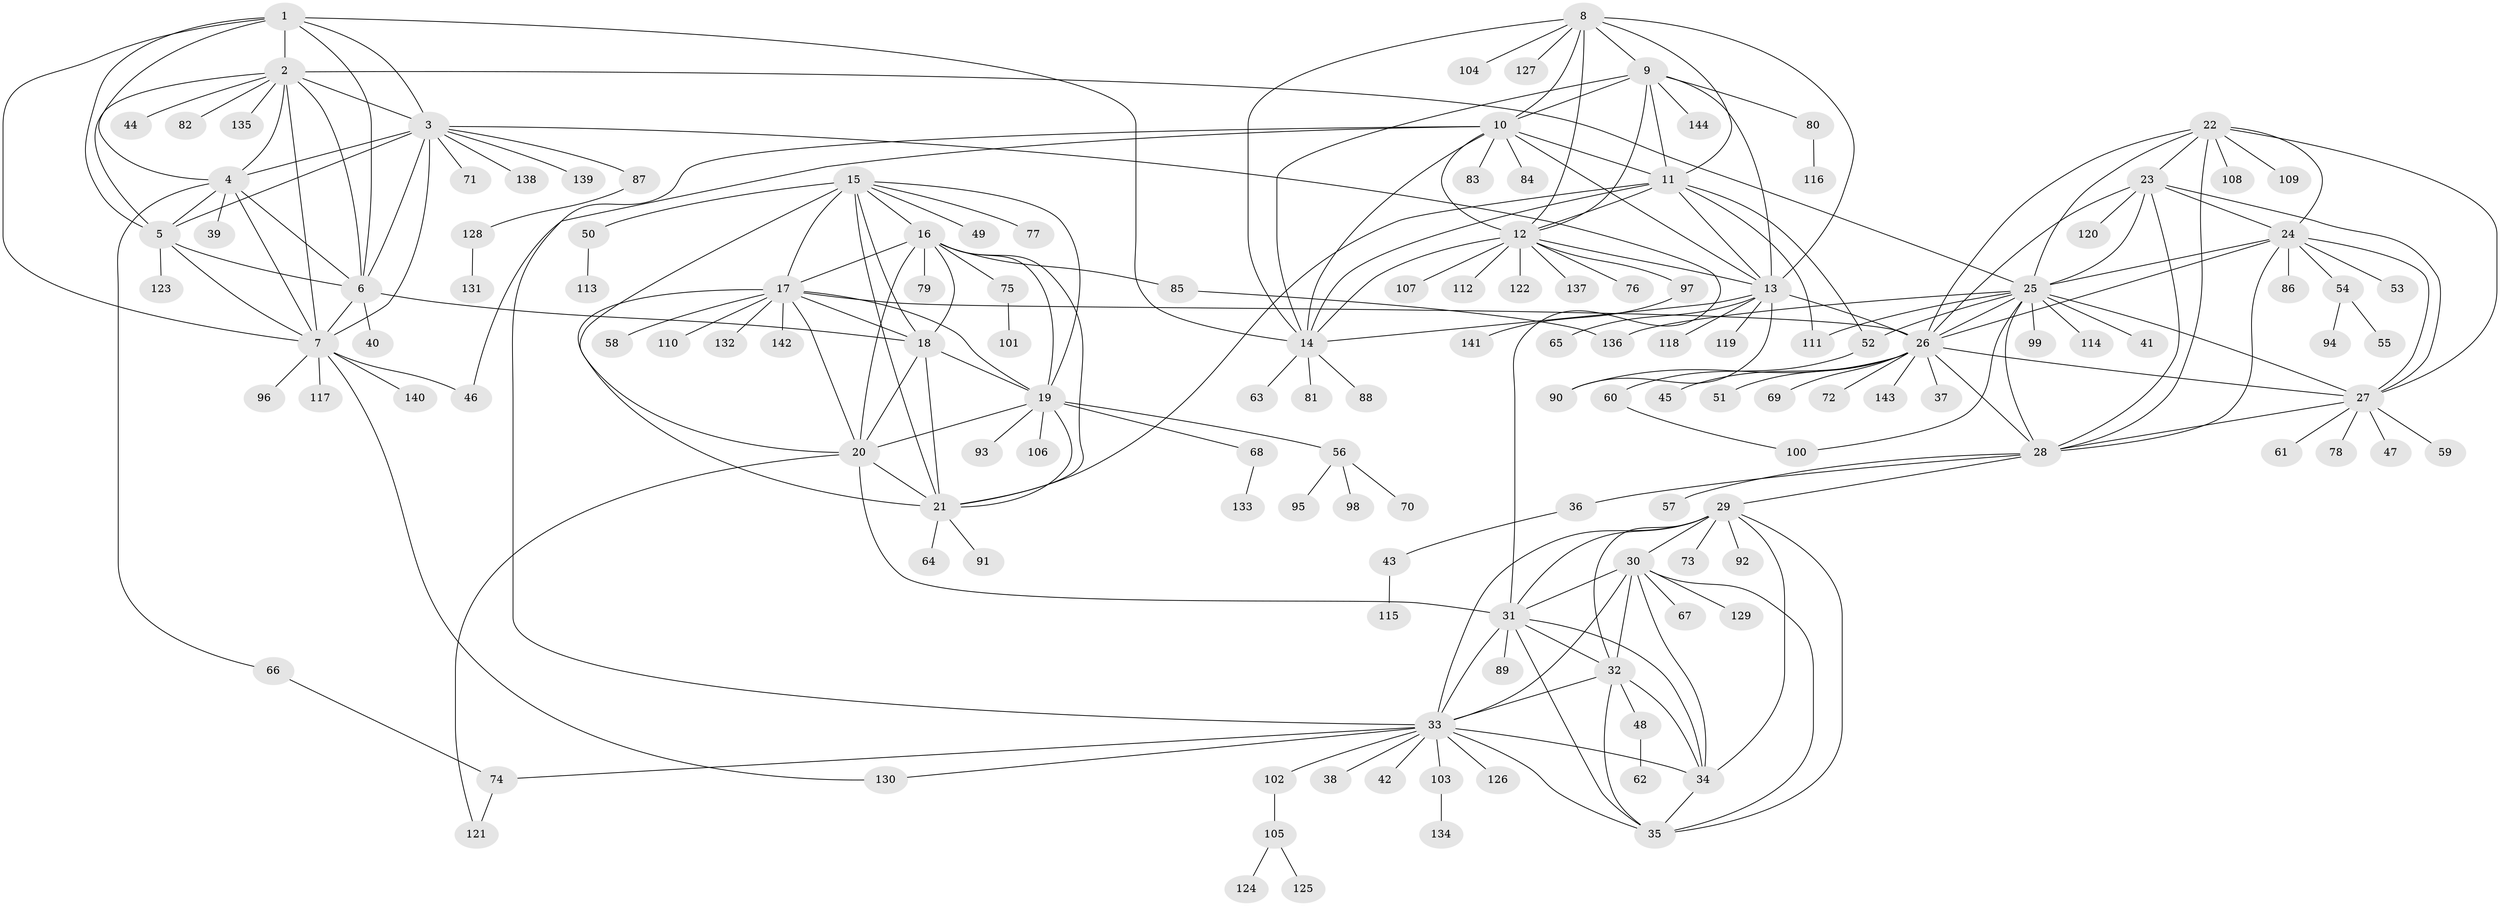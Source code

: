 // coarse degree distribution, {13: 0.009174311926605505, 11: 0.009174311926605505, 9: 0.027522935779816515, 5: 0.03669724770642202, 10: 0.027522935779816515, 6: 0.045871559633027525, 12: 0.027522935779816515, 7: 0.027522935779816515, 15: 0.009174311926605505, 16: 0.009174311926605505, 2: 0.11926605504587157, 1: 0.6238532110091743, 3: 0.027522935779816515}
// Generated by graph-tools (version 1.1) at 2025/24/03/03/25 07:24:13]
// undirected, 144 vertices, 233 edges
graph export_dot {
graph [start="1"]
  node [color=gray90,style=filled];
  1;
  2;
  3;
  4;
  5;
  6;
  7;
  8;
  9;
  10;
  11;
  12;
  13;
  14;
  15;
  16;
  17;
  18;
  19;
  20;
  21;
  22;
  23;
  24;
  25;
  26;
  27;
  28;
  29;
  30;
  31;
  32;
  33;
  34;
  35;
  36;
  37;
  38;
  39;
  40;
  41;
  42;
  43;
  44;
  45;
  46;
  47;
  48;
  49;
  50;
  51;
  52;
  53;
  54;
  55;
  56;
  57;
  58;
  59;
  60;
  61;
  62;
  63;
  64;
  65;
  66;
  67;
  68;
  69;
  70;
  71;
  72;
  73;
  74;
  75;
  76;
  77;
  78;
  79;
  80;
  81;
  82;
  83;
  84;
  85;
  86;
  87;
  88;
  89;
  90;
  91;
  92;
  93;
  94;
  95;
  96;
  97;
  98;
  99;
  100;
  101;
  102;
  103;
  104;
  105;
  106;
  107;
  108;
  109;
  110;
  111;
  112;
  113;
  114;
  115;
  116;
  117;
  118;
  119;
  120;
  121;
  122;
  123;
  124;
  125;
  126;
  127;
  128;
  129;
  130;
  131;
  132;
  133;
  134;
  135;
  136;
  137;
  138;
  139;
  140;
  141;
  142;
  143;
  144;
  1 -- 2;
  1 -- 3;
  1 -- 4;
  1 -- 5;
  1 -- 6;
  1 -- 7;
  1 -- 14;
  2 -- 3;
  2 -- 4;
  2 -- 5;
  2 -- 6;
  2 -- 7;
  2 -- 25;
  2 -- 44;
  2 -- 82;
  2 -- 135;
  3 -- 4;
  3 -- 5;
  3 -- 6;
  3 -- 7;
  3 -- 31;
  3 -- 71;
  3 -- 87;
  3 -- 138;
  3 -- 139;
  4 -- 5;
  4 -- 6;
  4 -- 7;
  4 -- 39;
  4 -- 66;
  5 -- 6;
  5 -- 7;
  5 -- 123;
  6 -- 7;
  6 -- 18;
  6 -- 40;
  7 -- 46;
  7 -- 96;
  7 -- 117;
  7 -- 130;
  7 -- 140;
  8 -- 9;
  8 -- 10;
  8 -- 11;
  8 -- 12;
  8 -- 13;
  8 -- 14;
  8 -- 104;
  8 -- 127;
  9 -- 10;
  9 -- 11;
  9 -- 12;
  9 -- 13;
  9 -- 14;
  9 -- 80;
  9 -- 144;
  10 -- 11;
  10 -- 12;
  10 -- 13;
  10 -- 14;
  10 -- 33;
  10 -- 46;
  10 -- 83;
  10 -- 84;
  11 -- 12;
  11 -- 13;
  11 -- 14;
  11 -- 21;
  11 -- 52;
  11 -- 111;
  12 -- 13;
  12 -- 14;
  12 -- 76;
  12 -- 97;
  12 -- 107;
  12 -- 112;
  12 -- 122;
  12 -- 137;
  13 -- 14;
  13 -- 26;
  13 -- 65;
  13 -- 90;
  13 -- 118;
  13 -- 119;
  14 -- 63;
  14 -- 81;
  14 -- 88;
  15 -- 16;
  15 -- 17;
  15 -- 18;
  15 -- 19;
  15 -- 20;
  15 -- 21;
  15 -- 49;
  15 -- 50;
  15 -- 77;
  16 -- 17;
  16 -- 18;
  16 -- 19;
  16 -- 20;
  16 -- 21;
  16 -- 75;
  16 -- 79;
  16 -- 85;
  17 -- 18;
  17 -- 19;
  17 -- 20;
  17 -- 21;
  17 -- 26;
  17 -- 58;
  17 -- 110;
  17 -- 132;
  17 -- 142;
  18 -- 19;
  18 -- 20;
  18 -- 21;
  19 -- 20;
  19 -- 21;
  19 -- 56;
  19 -- 68;
  19 -- 93;
  19 -- 106;
  20 -- 21;
  20 -- 31;
  20 -- 121;
  21 -- 64;
  21 -- 91;
  22 -- 23;
  22 -- 24;
  22 -- 25;
  22 -- 26;
  22 -- 27;
  22 -- 28;
  22 -- 108;
  22 -- 109;
  23 -- 24;
  23 -- 25;
  23 -- 26;
  23 -- 27;
  23 -- 28;
  23 -- 120;
  24 -- 25;
  24 -- 26;
  24 -- 27;
  24 -- 28;
  24 -- 53;
  24 -- 54;
  24 -- 86;
  25 -- 26;
  25 -- 27;
  25 -- 28;
  25 -- 41;
  25 -- 52;
  25 -- 99;
  25 -- 100;
  25 -- 111;
  25 -- 114;
  25 -- 136;
  26 -- 27;
  26 -- 28;
  26 -- 37;
  26 -- 45;
  26 -- 51;
  26 -- 69;
  26 -- 72;
  26 -- 90;
  26 -- 143;
  27 -- 28;
  27 -- 47;
  27 -- 59;
  27 -- 61;
  27 -- 78;
  28 -- 29;
  28 -- 36;
  28 -- 57;
  29 -- 30;
  29 -- 31;
  29 -- 32;
  29 -- 33;
  29 -- 34;
  29 -- 35;
  29 -- 73;
  29 -- 92;
  30 -- 31;
  30 -- 32;
  30 -- 33;
  30 -- 34;
  30 -- 35;
  30 -- 67;
  30 -- 129;
  31 -- 32;
  31 -- 33;
  31 -- 34;
  31 -- 35;
  31 -- 89;
  32 -- 33;
  32 -- 34;
  32 -- 35;
  32 -- 48;
  33 -- 34;
  33 -- 35;
  33 -- 38;
  33 -- 42;
  33 -- 74;
  33 -- 102;
  33 -- 103;
  33 -- 126;
  33 -- 130;
  34 -- 35;
  36 -- 43;
  43 -- 115;
  48 -- 62;
  50 -- 113;
  52 -- 60;
  54 -- 55;
  54 -- 94;
  56 -- 70;
  56 -- 95;
  56 -- 98;
  60 -- 100;
  66 -- 74;
  68 -- 133;
  74 -- 121;
  75 -- 101;
  80 -- 116;
  85 -- 136;
  87 -- 128;
  97 -- 141;
  102 -- 105;
  103 -- 134;
  105 -- 124;
  105 -- 125;
  128 -- 131;
}

